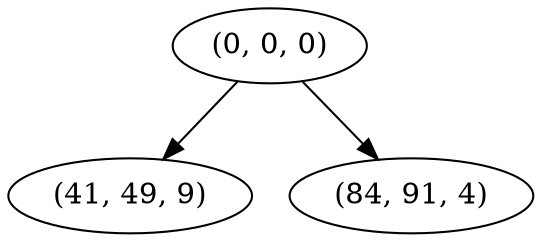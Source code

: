 digraph tree {
    "(0, 0, 0)";
    "(41, 49, 9)";
    "(84, 91, 4)";
    "(0, 0, 0)" -> "(41, 49, 9)";
    "(0, 0, 0)" -> "(84, 91, 4)";
}
